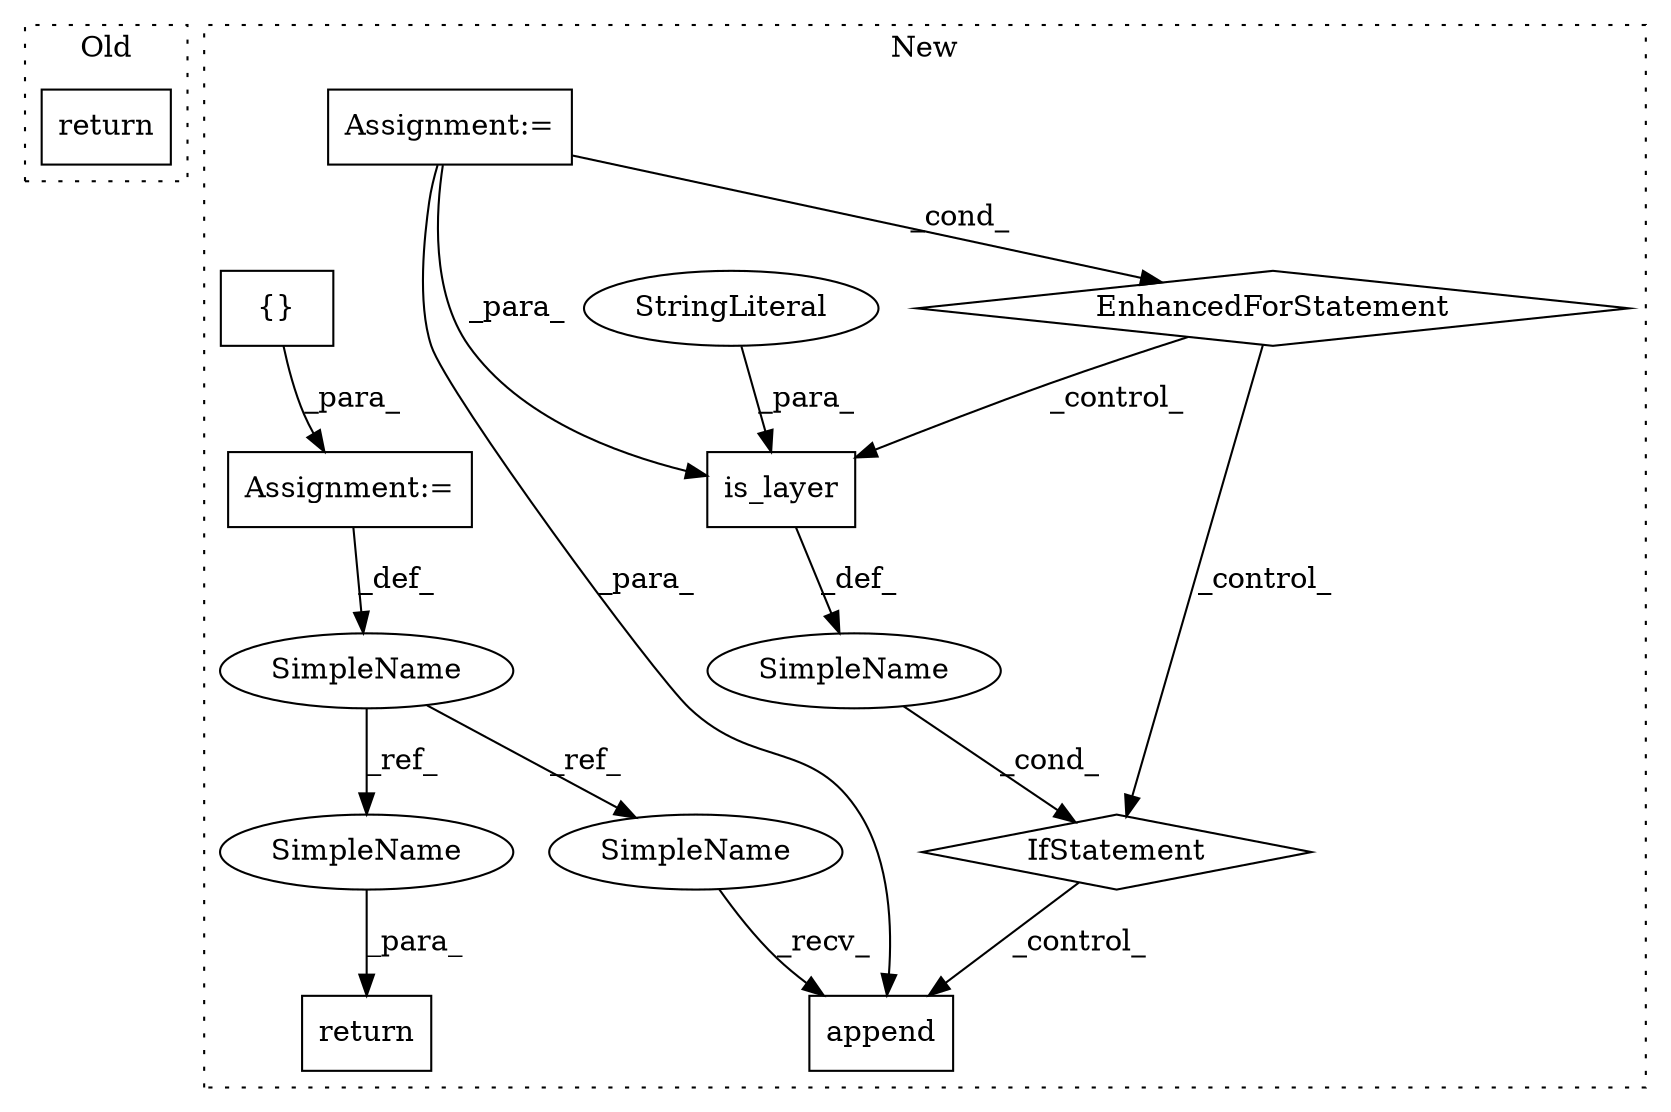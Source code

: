 digraph G {
subgraph cluster0 {
1 [label="return" a="41" s="26156" l="7" shape="box"];
label = "Old";
style="dotted";
}
subgraph cluster1 {
2 [label="is_layer" a="32" s="24763,24820" l="9,1" shape="box"];
3 [label="EnhancedForStatement" a="70" s="24653,24749" l="53,2" shape="diamond"];
4 [label="IfStatement" a="25" s="24759,24821" l="4,2" shape="diamond"];
5 [label="SimpleName" a="42" s="" l="" shape="ellipse"];
6 [label="append" a="32" s="24858,24873" l="7,1" shape="box"];
7 [label="SimpleName" a="42" s="24632" l="3" shape="ellipse"];
8 [label="return" a="41" s="24886" l="7" shape="box"];
9 [label="{}" a="4" s="24645" l="2" shape="box"];
10 [label="StringLiteral" a="45" s="24798" l="22" shape="ellipse"];
11 [label="Assignment:=" a="7" s="24653,24749" l="53,2" shape="box"];
12 [label="Assignment:=" a="7" s="24635" l="1" shape="box"];
13 [label="SimpleName" a="42" s="24893" l="3" shape="ellipse"];
14 [label="SimpleName" a="42" s="24854" l="3" shape="ellipse"];
label = "New";
style="dotted";
}
2 -> 5 [label="_def_"];
3 -> 4 [label="_control_"];
3 -> 2 [label="_control_"];
4 -> 6 [label="_control_"];
5 -> 4 [label="_cond_"];
7 -> 13 [label="_ref_"];
7 -> 14 [label="_ref_"];
9 -> 12 [label="_para_"];
10 -> 2 [label="_para_"];
11 -> 2 [label="_para_"];
11 -> 6 [label="_para_"];
11 -> 3 [label="_cond_"];
12 -> 7 [label="_def_"];
13 -> 8 [label="_para_"];
14 -> 6 [label="_recv_"];
}